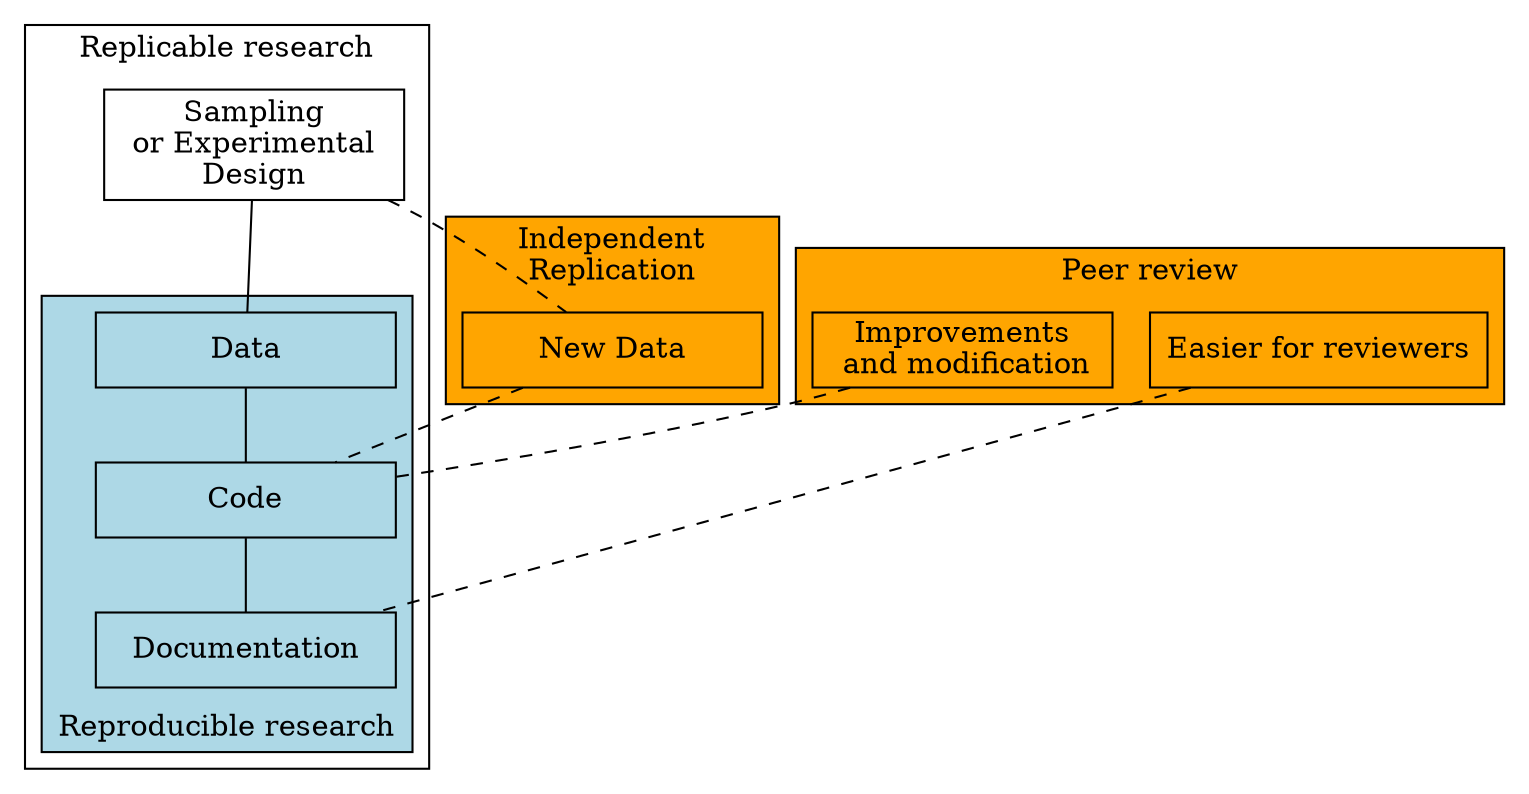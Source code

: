 graph G {
    layout=dot
    node [shape="box" width=2]
    subgraph cluster_repl { 
        label="Replicable research"
        A [label="Sampling\nor Experimental\nDesign"]
    subgraph cluster_repr { 
        bgcolor="lightblue"
        label="Reproducible research"
        labelloc="b"
        orig_data [label="Data"]
        orig_code [label="Code"]
        orig_doc [label="Documentation"]
    }
    }
    subgraph cluster_repr1 { 
        labelloc="t"
        bgcolor="orange"
        label="Independent\nReplication"
        new_data [label="New Data"]
    }
    subgraph cluster_repr2 { 
        bgcolor="orange"
        label="Peer review"
        rev_code [label="Improvements\n and modification" fixedsize=true width=2]
        rev_doc [label="Easier for reviewers"]
    }
    A -- orig_data -- orig_code -- orig_doc
    A -- new_data -- orig_code [style="dashed"]
    rev_code -- orig_code [style="dashed"]
    rev_doc -- orig_doc [style="dashed"]
}